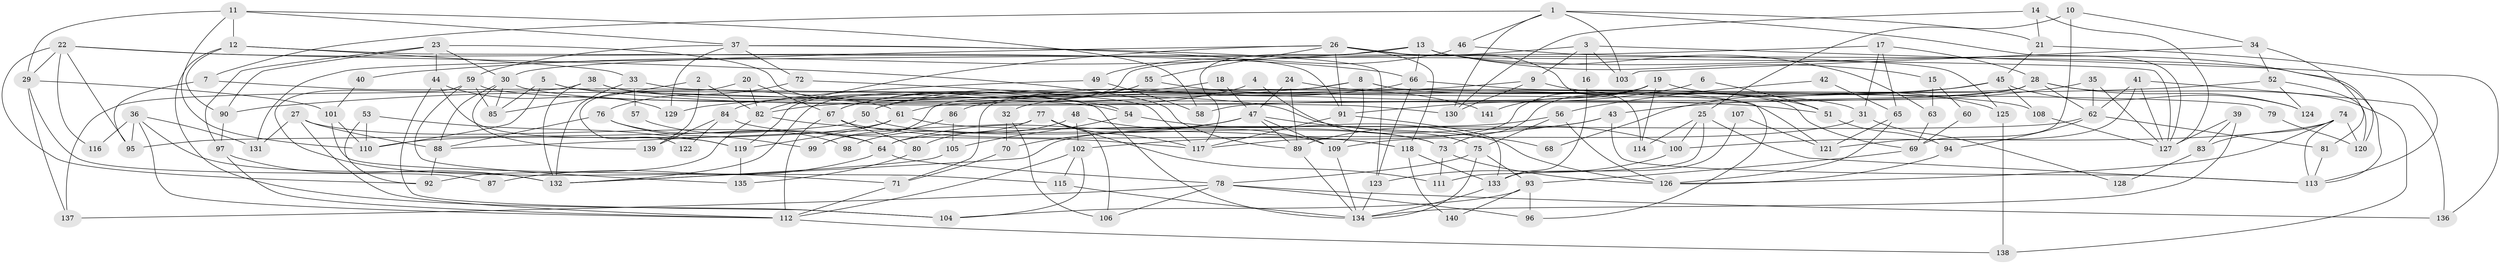 // Generated by graph-tools (version 1.1) at 2025/50/03/09/25 03:50:10]
// undirected, 141 vertices, 282 edges
graph export_dot {
graph [start="1"]
  node [color=gray90,style=filled];
  1;
  2;
  3;
  4;
  5;
  6;
  7;
  8;
  9;
  10;
  11;
  12;
  13;
  14;
  15;
  16;
  17;
  18;
  19;
  20;
  21;
  22;
  23;
  24;
  25;
  26;
  27;
  28;
  29;
  30;
  31;
  32;
  33;
  34;
  35;
  36;
  37;
  38;
  39;
  40;
  41;
  42;
  43;
  44;
  45;
  46;
  47;
  48;
  49;
  50;
  51;
  52;
  53;
  54;
  55;
  56;
  57;
  58;
  59;
  60;
  61;
  62;
  63;
  64;
  65;
  66;
  67;
  68;
  69;
  70;
  71;
  72;
  73;
  74;
  75;
  76;
  77;
  78;
  79;
  80;
  81;
  82;
  83;
  84;
  85;
  86;
  87;
  88;
  89;
  90;
  91;
  92;
  93;
  94;
  95;
  96;
  97;
  98;
  99;
  100;
  101;
  102;
  103;
  104;
  105;
  106;
  107;
  108;
  109;
  110;
  111;
  112;
  113;
  114;
  115;
  116;
  117;
  118;
  119;
  120;
  121;
  122;
  123;
  124;
  125;
  126;
  127;
  128;
  129;
  130;
  131;
  132;
  133;
  134;
  135;
  136;
  137;
  138;
  139;
  140;
  141;
  1 -- 21;
  1 -- 127;
  1 -- 7;
  1 -- 46;
  1 -- 103;
  1 -- 130;
  2 -- 82;
  2 -- 85;
  2 -- 139;
  3 -- 9;
  3 -- 103;
  3 -- 16;
  3 -- 113;
  3 -- 119;
  4 -- 75;
  4 -- 67;
  5 -- 85;
  5 -- 134;
  5 -- 51;
  5 -- 110;
  6 -- 91;
  6 -- 51;
  7 -- 61;
  7 -- 95;
  8 -- 109;
  8 -- 31;
  8 -- 90;
  8 -- 96;
  8 -- 99;
  9 -- 130;
  9 -- 51;
  9 -- 50;
  10 -- 25;
  10 -- 69;
  10 -- 34;
  11 -- 12;
  11 -- 110;
  11 -- 29;
  11 -- 37;
  11 -- 58;
  12 -- 104;
  12 -- 90;
  12 -- 33;
  12 -- 127;
  13 -- 117;
  13 -- 120;
  13 -- 15;
  13 -- 40;
  13 -- 63;
  13 -- 66;
  14 -- 130;
  14 -- 127;
  14 -- 21;
  15 -- 63;
  15 -- 60;
  16 -- 133;
  17 -- 131;
  17 -- 28;
  17 -- 31;
  17 -- 65;
  18 -- 50;
  18 -- 47;
  19 -- 117;
  19 -- 114;
  19 -- 32;
  19 -- 73;
  19 -- 125;
  19 -- 141;
  20 -- 67;
  20 -- 82;
  20 -- 122;
  21 -- 136;
  21 -- 45;
  22 -- 95;
  22 -- 66;
  22 -- 29;
  22 -- 89;
  22 -- 92;
  22 -- 116;
  23 -- 90;
  23 -- 97;
  23 -- 30;
  23 -- 44;
  23 -- 54;
  24 -- 89;
  24 -- 47;
  24 -- 121;
  25 -- 111;
  25 -- 113;
  25 -- 100;
  25 -- 114;
  26 -- 30;
  26 -- 113;
  26 -- 55;
  26 -- 82;
  26 -- 91;
  26 -- 114;
  26 -- 118;
  27 -- 88;
  27 -- 112;
  27 -- 64;
  27 -- 131;
  28 -- 58;
  28 -- 61;
  28 -- 62;
  28 -- 71;
  28 -- 124;
  28 -- 138;
  29 -- 87;
  29 -- 101;
  29 -- 137;
  30 -- 88;
  30 -- 54;
  30 -- 85;
  30 -- 139;
  31 -- 109;
  31 -- 128;
  32 -- 106;
  32 -- 70;
  33 -- 132;
  33 -- 57;
  33 -- 79;
  34 -- 52;
  34 -- 81;
  34 -- 103;
  35 -- 62;
  35 -- 127;
  35 -- 43;
  36 -- 95;
  36 -- 112;
  36 -- 116;
  36 -- 131;
  36 -- 132;
  37 -- 91;
  37 -- 59;
  37 -- 72;
  37 -- 123;
  37 -- 129;
  38 -- 137;
  38 -- 108;
  38 -- 100;
  38 -- 132;
  39 -- 134;
  39 -- 127;
  39 -- 83;
  40 -- 101;
  41 -- 121;
  41 -- 62;
  41 -- 127;
  41 -- 136;
  42 -- 65;
  42 -- 56;
  43 -- 89;
  43 -- 102;
  43 -- 113;
  44 -- 119;
  44 -- 104;
  44 -- 129;
  45 -- 129;
  45 -- 68;
  45 -- 108;
  45 -- 124;
  46 -- 125;
  46 -- 49;
  47 -- 64;
  47 -- 89;
  47 -- 68;
  47 -- 70;
  47 -- 109;
  48 -- 102;
  48 -- 109;
  48 -- 98;
  49 -- 84;
  49 -- 58;
  50 -- 73;
  50 -- 95;
  51 -- 94;
  52 -- 82;
  52 -- 124;
  52 -- 120;
  53 -- 119;
  53 -- 92;
  53 -- 110;
  54 -- 105;
  54 -- 126;
  55 -- 132;
  55 -- 67;
  55 -- 141;
  56 -- 132;
  56 -- 126;
  56 -- 75;
  57 -- 64;
  59 -- 71;
  59 -- 85;
  59 -- 130;
  59 -- 135;
  60 -- 69;
  61 -- 110;
  61 -- 73;
  61 -- 119;
  62 -- 81;
  62 -- 64;
  62 -- 94;
  63 -- 69;
  64 -- 78;
  64 -- 87;
  65 -- 126;
  65 -- 121;
  66 -- 123;
  66 -- 69;
  66 -- 86;
  67 -- 112;
  67 -- 80;
  67 -- 118;
  69 -- 93;
  70 -- 71;
  71 -- 112;
  72 -- 117;
  72 -- 76;
  73 -- 126;
  73 -- 111;
  74 -- 113;
  74 -- 100;
  74 -- 83;
  74 -- 120;
  74 -- 126;
  75 -- 78;
  75 -- 93;
  75 -- 134;
  76 -- 99;
  76 -- 88;
  76 -- 98;
  77 -- 88;
  77 -- 80;
  77 -- 106;
  77 -- 111;
  77 -- 117;
  78 -- 96;
  78 -- 106;
  78 -- 136;
  78 -- 137;
  79 -- 120;
  80 -- 135;
  81 -- 113;
  82 -- 118;
  82 -- 92;
  83 -- 128;
  84 -- 139;
  84 -- 117;
  84 -- 122;
  86 -- 105;
  86 -- 99;
  88 -- 92;
  89 -- 134;
  90 -- 97;
  91 -- 133;
  91 -- 117;
  93 -- 104;
  93 -- 96;
  93 -- 140;
  94 -- 126;
  97 -- 112;
  97 -- 132;
  100 -- 123;
  101 -- 110;
  101 -- 115;
  102 -- 115;
  102 -- 104;
  102 -- 112;
  105 -- 132;
  107 -- 133;
  107 -- 121;
  108 -- 127;
  109 -- 134;
  112 -- 138;
  115 -- 134;
  118 -- 133;
  118 -- 140;
  119 -- 135;
  123 -- 134;
  125 -- 138;
  133 -- 134;
}
